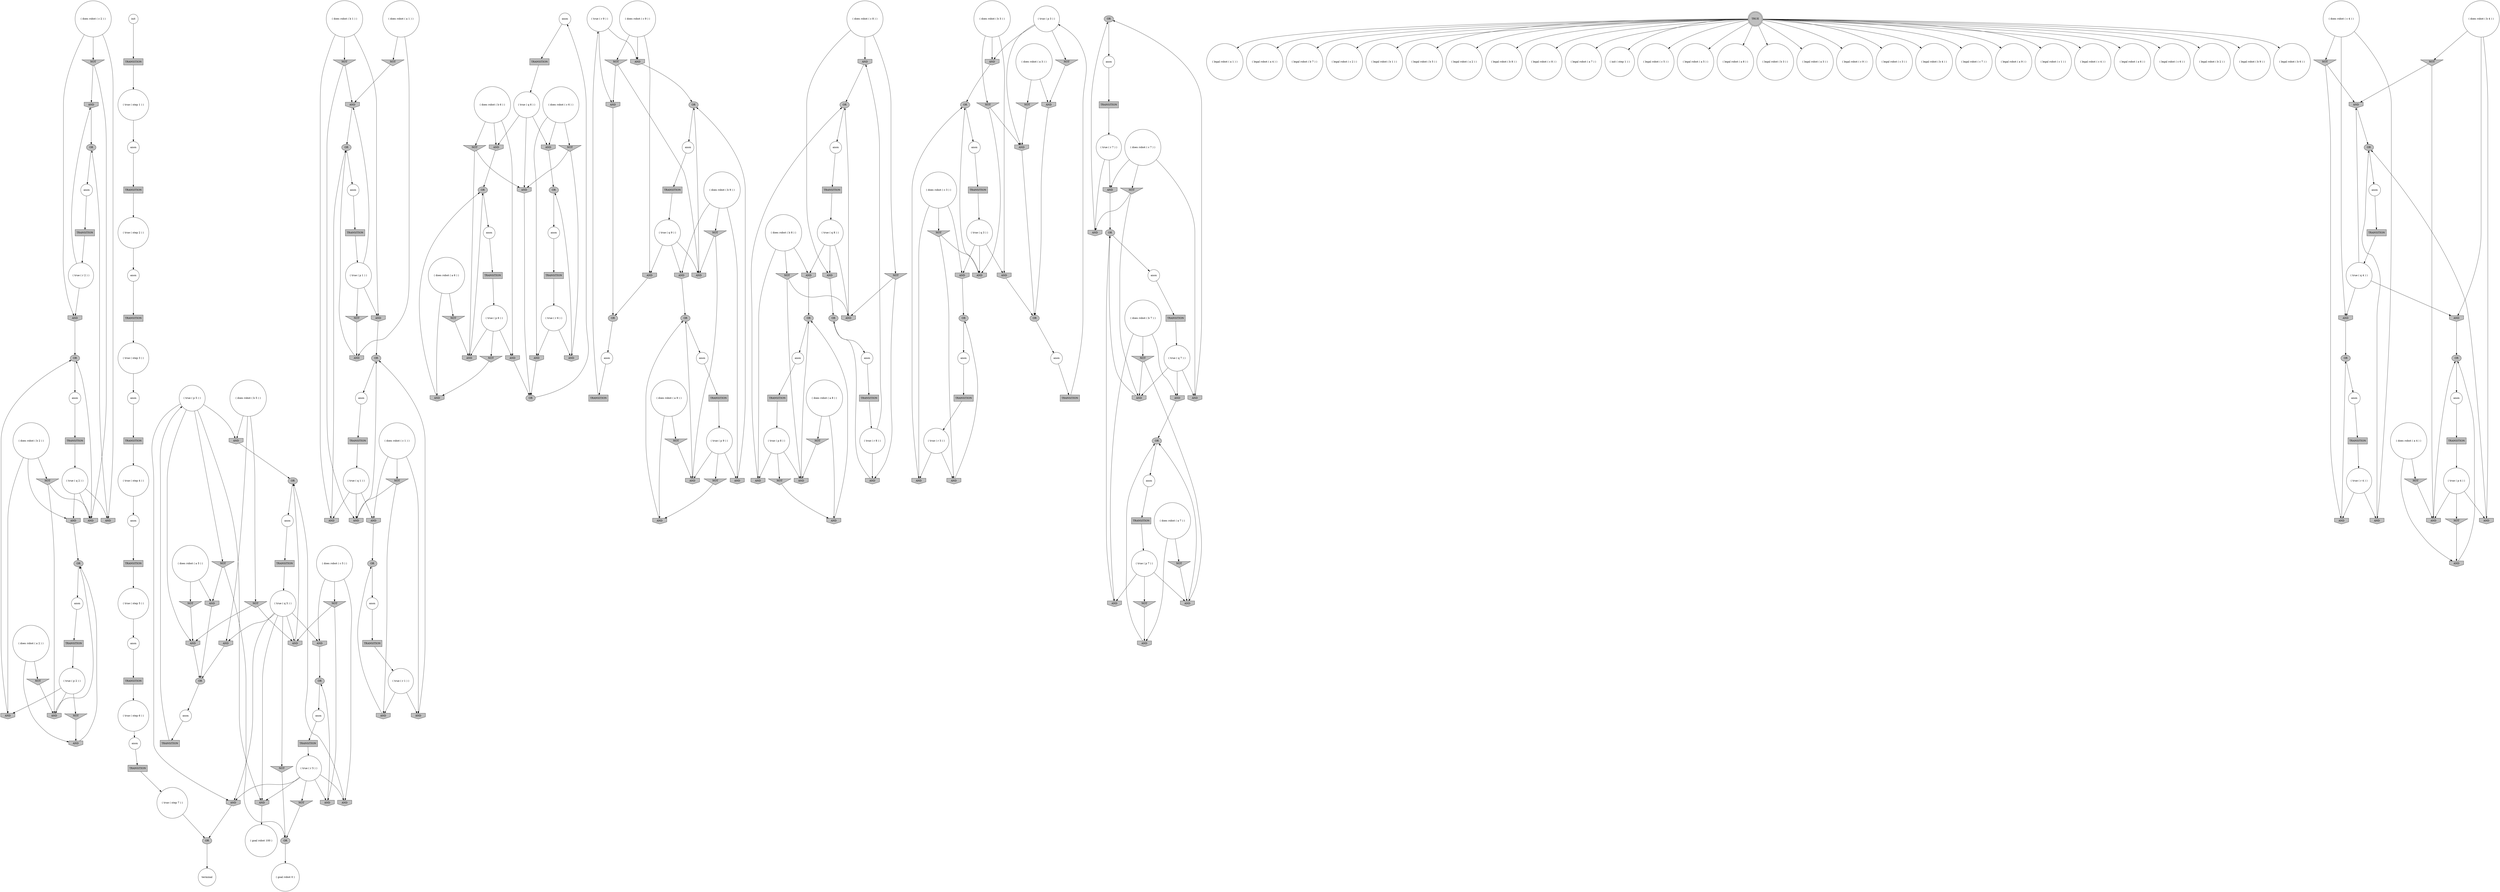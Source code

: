 digraph propNet
{
	"@779c86c5"[shape=invhouse, style= filled, fillcolor=grey, label="AND"]; "@779c86c5"->"@1f6ea15f"; 
	"@64b2933f"[shape=circle, style= filled, fillcolor=white, label="anon"]; "@64b2933f"->"@3312b1dd"; 
	"@5fab9dac"[shape=invtriangle, style= filled, fillcolor=grey, label="NOT"]; "@5fab9dac"->"@64a63599"; 
	"@42293b53"[shape=circle, style= filled, fillcolor=white, label="anon"]; "@42293b53"->"@41692a49"; 
	"@1a2b2cf8"[shape=circle, style= filled, fillcolor=white, label="( true ( r 9 ) )"]; "@1a2b2cf8"->"@231a6631"; "@1a2b2cf8"->"@2e7cf883"; 
	"@13a66c87"[shape=circle, style= filled, fillcolor=white, label="( does robot ( a 9 ) )"]; "@13a66c87"->"@131f1d25"; "@13a66c87"->"@3225753d"; 
	"@6350ed68"[shape=invhouse, style= filled, fillcolor=grey, label="AND"]; "@6350ed68"->"@8f8acd0"; 
	"@1b4b2db7"[shape=circle, style= filled, fillcolor=white, label="anon"]; "@1b4b2db7"->"@3827de24"; 
	"@714a8f44"[shape=circle, style= filled, fillcolor=white, label="( true ( p 3 ) )"]; "@714a8f44"->"@4d885088"; "@714a8f44"->"@2d63c5bb"; "@714a8f44"->"@969cccc"; 
	"@76f4da6d"[shape=ellipse, style= filled, fillcolor=grey, label="OR"]; "@76f4da6d"->"@4530671e"; 
	"@57a462c9"[shape=invhouse, style= filled, fillcolor=grey, label="AND"]; "@57a462c9"->"@6b482747"; 
	"@4d97507c"[shape=circle, style= filled, fillcolor=white, label="( legal robot ( a 1 ) )"]; 
	"@799dbc3b"[shape=invhouse, style= filled, fillcolor=grey, label="AND"]; "@799dbc3b"->"@8f8acd0"; 
	"@6da21389"[shape=circle, style= filled, fillcolor=white, label="( true ( step 4 ) )"]; "@6da21389"->"@3479404a"; 
	"@6ccd2163"[shape=circle, style= filled, fillcolor=white, label="( does robot ( a 7 ) )"]; "@6ccd2163"->"@f4b2263"; "@6ccd2163"->"@59bd523d"; 
	"@1648ff68"[shape=box, style= filled, fillcolor=grey, label="TRANSITION"]; "@1648ff68"->"@4cf2f585"; 
	"@3b26456a"[shape=circle, style= filled, fillcolor=white, label="( legal robot ( a 4 ) )"]; 
	"@3b061299"[shape=invtriangle, style= filled, fillcolor=grey, label="NOT"]; "@3b061299"->"@1fe91485"; "@3b061299"->"@baf1915"; 
	"@7960c21a"[shape=circle, style= filled, fillcolor=white, label="anon"]; "@7960c21a"->"@4d29dcc0"; 
	"@6fbdea60"[shape=ellipse, style= filled, fillcolor=grey, label="OR"]; "@6fbdea60"->"@1d667df0"; 
	"@5889949a"[shape=circle, style= filled, fillcolor=white, label="( true ( r 3 ) )"]; "@5889949a"->"@7930ebb"; "@5889949a"->"@69ddad02"; 
	"@2fbb3e9a"[shape=circle, style= filled, fillcolor=white, label="( legal robot ( b 7 ) )"]; 
	"@705789f3"[shape=circle, style= filled, fillcolor=white, label="anon"]; "@705789f3"->"@14327236"; 
	"@21346812"[shape=invtriangle, style= filled, fillcolor=grey, label="NOT"]; "@21346812"->"@779c86c5"; "@21346812"->"@5bdf59bd"; 
	"@29978622"[shape=circle, style= filled, fillcolor=white, label="( legal robot ( c 2 ) )"]; 
	"@361bb8ea"[shape=circle, style= filled, fillcolor=white, label="anon"]; "@361bb8ea"->"@2c154024"; 
	"@532996d6"[shape=box, style= filled, fillcolor=grey, label="TRANSITION"]; "@532996d6"->"@1ce59895"; 
	"@79c0a077"[shape=invhouse, style= filled, fillcolor=grey, label="AND"]; "@79c0a077"->"@76f4da6d"; 
	"@5bdf59bd"[shape=invhouse, style= filled, fillcolor=grey, label="AND"]; "@5bdf59bd"->"@2b49a2c8"; 
	"@4b069693"[shape=circle, style= filled, fillcolor=white, label="anon"]; "@4b069693"->"@1648ff68"; 
	"@baf1915"[shape=invhouse, style= filled, fillcolor=grey, label="AND"]; "@baf1915"->"@15e565bd"; 
	"@77c7bee2"[shape=invhouse, style= filled, fillcolor=grey, label="AND"]; "@77c7bee2"->"@33d626a4"; 
	"@7bfcb845"[shape=circle, style= filled, fillcolor=white, label="( does robot ( b 1 ) )"]; "@7bfcb845"->"@3125ee71"; "@7bfcb845"->"@3b756db3"; "@7bfcb845"->"@ca5f99b"; 
	"@4d29dcc0"[shape=box, style= filled, fillcolor=grey, label="TRANSITION"]; "@4d29dcc0"->"@79f71773"; 
	"@3be67280"[shape=invhouse, style= filled, fillcolor=grey, label="AND"]; "@3be67280"->"@5576b9ea"; 
	"@646326e5"[shape=circle, style= filled, fillcolor=white, label="( legal robot ( b 1 ) )"]; 
	"@7ca5ba31"[shape=circle, style= filled, fillcolor=white, label="( legal robot ( b 5 ) )"]; 
	"@321ea24"[shape=box, style= filled, fillcolor=grey, label="TRANSITION"]; "@321ea24"->"@1a2b2cf8"; 
	"@1c7b0f4d"[shape=box, style= filled, fillcolor=grey, label="TRANSITION"]; "@1c7b0f4d"->"@6da21389"; 
	"@4322394"[shape=invhouse, style= filled, fillcolor=grey, label="AND"]; "@4322394"->"@20f5e814"; 
	"@17a7905e"[shape=invhouse, style= filled, fillcolor=grey, label="AND"]; "@17a7905e"->"@247973e4"; 
	"@75db5427"[shape=circle, style= filled, fillcolor=white, label="( legal robot ( a 2 ) )"]; 
	"@56781dd4"[shape=circle, style= filled, fillcolor=white, label="( legal robot ( b 8 ) )"]; 
	"@a431693"[shape=circle, style= filled, fillcolor=white, label="( legal robot ( c 8 ) )"]; 
	"@3c7038b9"[shape=circle, style= filled, fillcolor=white, label="( legal robot ( a 7 ) )"]; 
	"@60da5686"[shape=invhouse, style= filled, fillcolor=grey, label="AND"]; "@60da5686"->"@5576b9ea"; 
	"@6475d174"[shape=invtriangle, style= filled, fillcolor=grey, label="NOT"]; "@6475d174"->"@6ec12f3"; 
	"@427b2d29"[shape=circle, style= filled, fillcolor=white, label="( does robot ( c 8 ) )"]; "@427b2d29"->"@43540a77"; "@427b2d29"->"@b06c6be"; "@427b2d29"->"@6350ed68"; 
	"@2e7cf883"[shape=invhouse, style= filled, fillcolor=grey, label="AND"]; "@2e7cf883"->"@20f5e814"; 
	"@65a7dd7b"[shape=circle, style= filled, fillcolor=white, label="anon"]; "@65a7dd7b"->"@6629a046"; 
	"@127208e4"[shape=circle, style= filled, fillcolor=white, label="( init ( step 1 ) )"]; 
	"@81535ac"[shape=ellipse, style= filled, fillcolor=grey, label="OR"]; "@81535ac"->"@2876b359"; 
	"@23137792"[shape=ellipse, style= filled, fillcolor=grey, label="OR"]; "@23137792"->"@530f243b"; 
	"@3b76d662"[shape=circle, style= filled, fillcolor=white, label="anon"]; "@3b76d662"->"@2792e317"; 
	"@6e818805"[shape=invhouse, style= filled, fillcolor=grey, label="AND"]; "@6e818805"->"@741378ec"; 
	"@231a6631"[shape=invhouse, style= filled, fillcolor=grey, label="AND"]; "@231a6631"->"@141e00a"; 
	"@ca5f99b"[shape=invtriangle, style= filled, fillcolor=grey, label="NOT"]; "@ca5f99b"->"@64a63599"; "@ca5f99b"->"@6fafc4c2"; 
	"@a2c6f70"[shape=circle, style= filled, fillcolor=white, label="anon"]; "@a2c6f70"->"@532996d6"; 
	"@77a6686"[shape=circle, style= filled, fillcolor=white, label="anon"]; "@77a6686"->"@12781046"; 
	"@5d11c3f0"[shape=invtriangle, style= filled, fillcolor=grey, label="NOT"]; "@5d11c3f0"->"@3956f14c"; 
	"@7930ebb"[shape=invhouse, style= filled, fillcolor=grey, label="AND"]; "@7930ebb"->"@6b482747"; 
	"@2d63c5bb"[shape=invhouse, style= filled, fillcolor=grey, label="AND"]; "@2d63c5bb"->"@1d87b360"; 
	"@7d420fea"[shape=invtriangle, style= filled, fillcolor=grey, label="NOT"]; "@7d420fea"->"@e9bfee2"; 
	"@3fb01949"[shape=invhouse, style= filled, fillcolor=grey, label="AND"]; "@3fb01949"->"@6fbdea60"; 
	"@6c811e18"[shape=invhouse, style= filled, fillcolor=grey, label="AND"]; "@6c811e18"->"@6cc2060e"; 
	"@65450f1f"[shape=ellipse, style= filled, fillcolor=grey, label="OR"]; "@65450f1f"->"@18e3f02a"; 
	"@3a7f1228"[shape=circle, style= filled, fillcolor=white, label="( legal robot ( c 5 ) )"]; 
	"@209403a3"[shape=invhouse, style= filled, fillcolor=grey, label="AND"]; "@209403a3"->"@81535ac"; 
	"@4b721a26"[shape=circle, style= filled, fillcolor=white, label="( does robot ( a 2 ) )"]; "@4b721a26"->"@3bd48043"; "@4b721a26"->"@3012db7c"; 
	"@35d22ddb"[shape=invtriangle, style= filled, fillcolor=grey, label="NOT"]; "@35d22ddb"->"@209403a3"; "@35d22ddb"->"@79c0a077"; 
	"@74d01311"[shape=circle, style= filled, fillcolor=white, label="( goal robot 0 )"]; 
	"@60e1e567"[shape=invtriangle, style= filled, fillcolor=grey, label="NOT"]; "@60e1e567"->"@e9bfee2"; "@60e1e567"->"@5472fe25"; 
	"@79f71773"[shape=circle, style= filled, fillcolor=white, label="( true ( p 5 ) )"]; "@79f71773"->"@e9bfee2"; "@79f71773"->"@7f1f91ac"; "@79f71773"->"@7b3cb2c6"; "@79f71773"->"@4821e115"; "@79f71773"->"@17a7905e"; 
	"@92524b0"[shape=circle, style= filled, fillcolor=white, label="( legal robot ( a 5 ) )"]; 
	"@6471d768"[shape=invtriangle, style= filled, fillcolor=grey, label="NOT"]; "@6471d768"->"@6876fb1b"; 
	"@1fe91485"[shape=invhouse, style= filled, fillcolor=grey, label="AND"]; "@1fe91485"->"@741378ec"; 
	"@7aa8198c"[shape=invtriangle, style= filled, fillcolor=grey, label="NOT"]; "@7aa8198c"->"@3225753d"; 
	"@42bc5245"[shape=invtriangle, style= filled, fillcolor=grey, label="NOT"]; "@42bc5245"->"@59bd523d"; 
	"@775be8d3"[shape=box, style= filled, fillcolor=grey, label="TRANSITION"]; "@775be8d3"->"@4d24bd93"; 
	"@2c154024"[shape=box, style= filled, fillcolor=grey, label="TRANSITION"]; "@2c154024"->"@7b939100"; 
	"@1447034b"[shape=ellipse, style= filled, fillcolor=grey, label="OR"]; "@1447034b"->"@42293b53"; 
	"@12b0f0ae"[shape=box, style= filled, fillcolor=grey, label="TRANSITION"]; "@12b0f0ae"->"@316becfe"; 
	"@55187eb3"[shape=circle, style= filled, fillcolor=white, label="( legal robot ( a 8 ) )"]; 
	"@73ed7524"[shape=circle, style= filled, fillcolor=white, label="anon"]; "@73ed7524"->"@1c7b0f4d"; 
	"@3827de24"[shape=box, style= filled, fillcolor=grey, label="TRANSITION"]; "@3827de24"->"@5b3ac14d"; 
	"@57cae5b7"[shape=invhouse, style= filled, fillcolor=grey, label="AND"]; "@57cae5b7"->"@8f8acd0"; 
	"@18e3f02a"[shape=circle, style= filled, fillcolor=white, label="anon"]; "@18e3f02a"->"@1e893918"; 
	"@346df9bc"[shape=box, style= filled, fillcolor=grey, label="TRANSITION"]; "@346df9bc"->"@17072b90"; 
	"@7756c69c"[shape=invhouse, style= filled, fillcolor=grey, label="AND"]; "@7756c69c"->"@1447034b"; 
	"@586dd8f1"[shape=circle, style= filled, fillcolor=white, label="( legal robot ( b 3 ) )"]; 
	"@141e00a"[shape=ellipse, style= filled, fillcolor=grey, label="OR"]; "@141e00a"->"@bdbb12b"; 
	"@1cb48230"[shape=circle, style= filled, fillcolor=white, label="( true ( q 6 ) )"]; "@1cb48230"->"@67fc9fee"; "@1cb48230"->"@7756c69c"; "@1cb48230"->"@6c811e18"; 
	"@43794494"[shape=circle, style= filled, fillcolor=white, label="anon"]; "@43794494"->"@204b7b1"; 
	"@2a9a42ef"[shape=circle, style= filled, fillcolor=white, label="( does robot ( b 6 ) )"]; "@2a9a42ef"->"@75a06ec2"; "@2a9a42ef"->"@67fc9fee"; "@2a9a42ef"->"@77abfbdc"; 
	"@57530551"[shape=invhouse, style= filled, fillcolor=grey, label="AND"]; "@57530551"->"@1cac622a"; 
	"@381172c5"[shape=circle, style= filled, fillcolor=white, label="anon"]; "@381172c5"->"@5f57402b"; 
	"@45a8123b"[shape=invhouse, style= filled, fillcolor=grey, label="AND"]; "@45a8123b"->"@65450f1f"; 
	"@7fdb04ed"[shape=invhouse, style= filled, fillcolor=grey, label="AND"]; "@7fdb04ed"->"@741378ec"; 
	"@9826ac5"[shape=invhouse, style= filled, fillcolor=grey, label="AND"]; "@9826ac5"->"@3f677737"; 
	"@1d87b360"[shape=ellipse, style= filled, fillcolor=grey, label="OR"]; "@1d87b360"->"@381172c5"; 
	"@5576b9ea"[shape=ellipse, style= filled, fillcolor=grey, label="OR"]; "@5576b9ea"->"@65a7dd7b"; 
	"@3f1de914"[shape=invtriangle, style= filled, fillcolor=grey, label="NOT"]; "@3f1de914"->"@1fe91485"; "@3f1de914"->"@44b1406b"; 
	"@2a6e10d8"[shape=invtriangle, style= filled, fillcolor=grey, label="NOT"]; "@2a6e10d8"->"@7756c69c"; "@2a6e10d8"->"@2013eaab"; 
	"@75a06ec2"[shape=invtriangle, style= filled, fillcolor=grey, label="NOT"]; "@75a06ec2"->"@77c7bee2"; "@75a06ec2"->"@7756c69c"; 
	"@5fb271f1"[shape=circle, style= filled, fillcolor=white, label="( does robot ( b 9 ) )"]; "@5fb271f1"->"@3be67280"; "@5fb271f1"->"@4322394"; "@5fb271f1"->"@3c56b64c"; 
	"@5f57402b"[shape=box, style= filled, fillcolor=grey, label="TRANSITION"]; "@5f57402b"->"@714a8f44"; 
	"@43540a77"[shape=invhouse, style= filled, fillcolor=grey, label="AND"]; "@43540a77"->"@74e0eb3f"; 
	"@530f243b"[shape=circle, style= filled, fillcolor=white, label="anon"]; "@530f243b"->"@2026c088"; 
	"@1e893918"[shape=box, style= filled, fillcolor=grey, label="TRANSITION"]; "@1e893918"->"@50fc5408"; 
	"@497b1c02"[shape=circle, style= filled, fillcolor=white, label="( does robot ( c 4 ) )"]; "@497b1c02"->"@6e818805"; "@497b1c02"->"@19117681"; "@497b1c02"->"@3b061299"; 
	"@5b3ac14d"[shape=circle, style= filled, fillcolor=white, label="( true ( step 7 ) )"]; "@5b3ac14d"->"@247973e4"; 
	"@3082f392"[shape=circle, style= filled, fillcolor=white, label="anon"]; "@3082f392"->"@5eb8f6d"; 
	"@11e55d39"[shape=invtriangle, style= filled, fillcolor=grey, label="NOT"]; "@11e55d39"->"@694b525c"; 
	"@2a68097d"[shape=circle, style= filled, fillcolor=white, label="anon"]; "@2a68097d"->"@12b0f0ae"; 
	"@7be84195"[shape=box, style= filled, fillcolor=grey, label="TRANSITION"]; "@7be84195"->"@5c09036e"; 
	"@10469e8"[shape=invhouse, style= filled, fillcolor=grey, label="AND"]; "@10469e8"->"@1d87b360"; 
	"@2d791620"[shape=invhouse, style= filled, fillcolor=grey, label="AND"]; "@2d791620"->"@6fbdea60"; 
	"@7b3cb2c6"[shape=invhouse, style= filled, fillcolor=grey, label="AND"]; "@7b3cb2c6"->"@404fe94c"; 
	"@64a63599"[shape=invhouse, style= filled, fillcolor=grey, label="AND"]; "@64a63599"->"@3f677737"; 
	"@3479404a"[shape=circle, style= filled, fillcolor=white, label="anon"]; "@3479404a"->"@3033b503"; 
	"@4aa0560e"[shape=circle, style= filled, fillcolor=white, label="( does robot ( a 8 ) )"]; "@4aa0560e"->"@2d791620"; "@4aa0560e"->"@6471d768"; 
	"@20f5e814"[shape=ellipse, style= filled, fillcolor=grey, label="OR"]; "@20f5e814"->"@705789f3"; 
	"@6eaf721d"[shape=circle, style= filled, fillcolor=white, label="( true ( r 8 ) )"]; "@6eaf721d"->"@6350ed68"; "@6eaf721d"->"@69e1e999"; 
	"@1ce59895"[shape=circle, style= filled, fillcolor=white, label="( true ( q 1 ) )"]; "@1ce59895"->"@3125ee71"; "@1ce59895"->"@6fafc4c2"; "@1ce59895"->"@64836727"; 
	"@2013eaab"[shape=invhouse, style= filled, fillcolor=grey, label="AND"]; "@2013eaab"->"@6cc2060e"; 
	"@e9bfee2"[shape=invhouse, style= filled, fillcolor=grey, label="AND"]; "@e9bfee2"->"@1cac622a"; 
	"@3e5d9d90"[shape=circle, style= filled, fillcolor=white, label="anon"]; "@3e5d9d90"->"@775be8d3"; 
	"@6b9c18ae"[shape=circle, style= filled, fillcolor=white, label="( legal robot ( a 3 ) )"]; 
	"@33d88c1f"[shape=invhouse, style= filled, fillcolor=grey, label="AND"]; "@33d88c1f"->"@2b49a2c8"; 
	"@1cac622a"[shape=ellipse, style= filled, fillcolor=grey, label="OR"]; "@1cac622a"->"@7960c21a"; 
	"@4defb0be"[shape=circle, style= filled, fillcolor=white, label="( true ( step 6 ) )"]; "@4defb0be"->"@1b4b2db7"; 
	"@2bc7510d"[shape=invtriangle, style= filled, fillcolor=grey, label="NOT"]; "@2bc7510d"->"@77c7bee2"; 
	"@514ade37"[shape=circle, style= filled, fillcolor=white, label="( legal robot ( c 9 ) )"]; 
	"@69e1e999"[shape=invhouse, style= filled, fillcolor=grey, label="AND"]; "@69e1e999"->"@74e0eb3f"; 
	"@1ae73783"[shape=circle, style= filled, fillcolor=white, label="( legal robot ( c 3 ) )"]; 
	"@5ac524dd"[shape=circle, style= filled, fillcolor=white, label="( true ( p 6 ) )"]; "@5ac524dd"->"@5d11c3f0"; "@5ac524dd"->"@77c7bee2"; "@5ac524dd"->"@77abfbdc"; 
	"@f4b2263"[shape=invtriangle, style= filled, fillcolor=grey, label="NOT"]; "@f4b2263"->"@321df5c7"; 
	"@45542cdc"[shape=circle, style= filled, fillcolor=white, label="( true ( r 2 ) )"]; "@45542cdc"->"@779c86c5"; "@45542cdc"->"@33d88c1f"; 
	"@13a9192b"[shape=box, style= filled, fillcolor=grey, label="TRANSITION"]; "@13a9192b"->"@47bb2cb"; 
	"@27261218"[shape=box, style= filled, fillcolor=grey, label="TRANSITION"]; "@27261218"->"@5b7b2712"; 
	"@1e66a917"[shape=circle, style= filled, fillcolor=white, label="( true ( p 9 ) )"]; "@1e66a917"->"@7aa8198c"; "@1e66a917"->"@60da5686"; "@1e66a917"->"@4322394"; 
	"@5472fe25"[shape=invhouse, style= filled, fillcolor=grey, label="AND"]; "@5472fe25"->"@404fe94c"; 
	"@7c198046"[shape=circle, style= filled, fillcolor=white, label="( true ( q 7 ) )"]; "@7c198046"->"@209403a3"; "@7c198046"->"@774b9b80"; "@7c198046"->"@15e8f2a0"; 
	"@2792e317"[shape=box, style= filled, fillcolor=grey, label="TRANSITION"]; "@2792e317"->"@271a2576"; 
	"@1dacecf3"[shape=circle, style= filled, fillcolor=white, label="( true ( q 3 ) )"]; "@1dacecf3"->"@57a462c9"; "@1dacecf3"->"@58c3d9ac"; "@1dacecf3"->"@6ff80c0e"; 
	"@bdbb12b"[shape=circle, style= filled, fillcolor=white, label="anon"]; "@bdbb12b"->"@321ea24"; 
	"@4e0add57"[shape=circle, style= filled, fillcolor=white, label="anon"]; "@4e0add57"->"@373ee92"; 
	"@3312b1dd"[shape=box, style= filled, fillcolor=grey, label="TRANSITION"]; "@3312b1dd"->"@3ca1d92a"; 
	"@15e8f2a0"[shape=invhouse, style= filled, fillcolor=grey, label="AND"]; "@15e8f2a0"->"@41babddb"; 
	"@404fe94c"[shape=ellipse, style= filled, fillcolor=grey, label="OR"]; "@404fe94c"->"@3e5d9d90"; 
	"@631d75b9"[shape=invtriangle, style= filled, fillcolor=grey, label="NOT"]; "@631d75b9"->"@5472fe25"; "@631d75b9"->"@231bf785"; 
	"@5a74b10b"[shape=circle, style= filled, fillcolor=white, label="anon"]; "@5a74b10b"->"@105b3e5d"; 
	"@dbe996d"[shape=circle, style= filled, fillcolor=white, label="( does robot ( b 7 ) )"]; "@dbe996d"->"@5374d4c9"; "@dbe996d"->"@15e8f2a0"; "@dbe996d"->"@5c4aca27"; 
	"@4d885088"[shape=invhouse, style= filled, fillcolor=grey, label="AND"]; "@4d885088"->"@6b482747"; 
	"@3033b503"[shape=box, style= filled, fillcolor=grey, label="TRANSITION"]; "@3033b503"->"@7d487b8b"; 
	"@3956f14c"[shape=invhouse, style= filled, fillcolor=grey, label="AND"]; "@3956f14c"->"@33d626a4"; 
	"@7d1fdbef"[shape=invhouse, style= filled, fillcolor=grey, label="AND"]; "@7d1fdbef"->"@44c8422"; 
	"@7d487b8b"[shape=circle, style= filled, fillcolor=white, label="( true ( step 5 ) )"]; "@7d487b8b"->"@43794494"; 
	"@4f6de641"[shape=box, style= filled, fillcolor=grey, label="TRANSITION"]; "@4f6de641"->"@55672313"; 
	"@41babddb"[shape=ellipse, style= filled, fillcolor=grey, label="OR"]; "@41babddb"->"@4b069693"; 
	"@6b482747"[shape=ellipse, style= filled, fillcolor=grey, label="OR"]; "@6b482747"->"@4e0add57"; 
	"@3c56b64c"[shape=invtriangle, style= filled, fillcolor=grey, label="NOT"]; "@3c56b64c"->"@60da5686"; "@3c56b64c"->"@72b5615d"; 
	"@741378ec"[shape=ellipse, style= filled, fillcolor=grey, label="OR"]; "@741378ec"->"@2a68097d"; 
	"@298eb7e0"[shape=circle, style= filled, fillcolor=white, label="( legal robot ( b 4 ) )"]; 
	"@7f1f91ac"[shape=invhouse, style= filled, fillcolor=grey, label="AND"]; "@7f1f91ac"->"@79a422d9"; 
	"@5374d4c9"[shape=invhouse, style= filled, fillcolor=grey, label="AND"]; "@5374d4c9"->"@81535ac"; 
	"@893fd01"[shape=circle, style= filled, fillcolor=white, label="( does robot ( a 6 ) )"]; "@893fd01"->"@3956f14c"; "@893fd01"->"@2bc7510d"; 
	"@3972aa3f"[shape=invhouse, style= filled, fillcolor=grey, label="AND"]; "@3972aa3f"->"@56092666"; 
	"@774b9b80"[shape=invhouse, style= filled, fillcolor=grey, label="AND"]; "@774b9b80"->"@76f4da6d"; 
	"@785bda13"[shape=circle, style= filled, fillcolor=white, label="( legal robot ( c 7 ) )"]; 
	"@31ec0130"[shape=circle, style= filled, fillcolor=white, label="( does robot ( a 5 ) )"]; "@31ec0130"->"@7d420fea"; "@31ec0130"->"@57530551"; 
	"@74e0eb3f"[shape=ellipse, style= filled, fillcolor=grey, label="OR"]; "@74e0eb3f"->"@5a74b10b"; 
	"@781fb069"[shape=invtriangle, style= filled, fillcolor=grey, label="NOT"]; "@781fb069"->"@6876fb1b"; "@781fb069"->"@57cae5b7"; 
	"@3bd48043"[shape=invhouse, style= filled, fillcolor=grey, label="AND"]; "@3bd48043"->"@7b76fb04"; 
	"@44c8422"[shape=ellipse, style= filled, fillcolor=grey, label="OR"]; "@44c8422"->"@3b76d662"; 
	"@7b939100"[shape=circle, style= filled, fillcolor=white, label="( true ( r 6 ) )"]; "@7b939100"->"@6aa5c9f1"; "@7b939100"->"@2013eaab"; 
	"@56092666"[shape=ellipse, style= filled, fillcolor=grey, label="OR"]; "@56092666"->"@72b81eaa"; 
	"@59bd523d"[shape=invhouse, style= filled, fillcolor=grey, label="AND"]; "@59bd523d"->"@41babddb"; 
	"@4530671e"[shape=circle, style= filled, fillcolor=white, label="anon"]; "@4530671e"->"@4f6de641"; 
	"@2e2e1b6c"[shape=circle, style= filled, fillcolor=white, label="( does robot ( a 3 ) )"]; "@2e2e1b6c"->"@10469e8"; "@2e2e1b6c"->"@550a6723"; 
	"@105b3e5d"[shape=box, style= filled, fillcolor=grey, label="TRANSITION"]; "@105b3e5d"->"@6eaf721d"; 
	"@5eb8f6d"[shape=box, style= filled, fillcolor=grey, label="TRANSITION"]; "@5eb8f6d"->"@5ac524dd"; 
	"@3125ee71"[shape=invhouse, style= filled, fillcolor=grey, label="AND"]; "@3125ee71"->"@3f677737"; 
	"@41692a49"[shape=box, style= filled, fillcolor=grey, label="TRANSITION"]; "@41692a49"->"@1cb48230"; 
	"@316becfe"[shape=circle, style= filled, fillcolor=white, label="( true ( q 4 ) )"]; "@316becfe"->"@1fe91485"; "@316becfe"->"@45a8123b"; "@316becfe"->"@19117681"; 
	"@14327236"[shape=box, style= filled, fillcolor=grey, label="TRANSITION"]; "@14327236"->"@549b6976"; 
	"@6fafc4c2"[shape=invhouse, style= filled, fillcolor=grey, label="AND"]; "@6fafc4c2"->"@ada6d09"; 
	"@74184b3b"[shape=invhouse, style= filled, fillcolor=grey, label="AND"]; "@74184b3b"->"@ada6d09"; 
	"@247973e4"[shape=ellipse, style= filled, fillcolor=grey, label="OR"]; "@247973e4"->"@21a79071"; 
	"@4821e115"[shape=invtriangle, style= filled, fillcolor=grey, label="NOT"]; "@4821e115"->"@6ec12f3"; "@4821e115"->"@57530551"; 
	"@2a973678"[shape=invtriangle, style= filled, fillcolor=grey, label="NOT"]; "@2a973678"->"@2d791620"; 
	"@72b81eaa"[shape=circle, style= filled, fillcolor=white, label="anon"]; "@72b81eaa"->"@346df9bc"; 
	"@33d626a4"[shape=ellipse, style= filled, fillcolor=grey, label="OR"]; "@33d626a4"->"@3082f392"; 
	"@36d98810"[shape=box, style= filled, fillcolor=grey, label="TRANSITION"]; "@36d98810"->"@24d200d8"; 
	"@239bf795"[shape=circle, style= filled, fillcolor=white, label="( does robot ( c 9 ) )"]; "@239bf795"->"@45e881b6"; "@239bf795"->"@2e7cf883"; "@239bf795"->"@51282707"; 
	"@69ddad02"[shape=invhouse, style= filled, fillcolor=grey, label="AND"]; "@69ddad02"->"@23137792"; 
	"@658ba380"[shape=circle, style= filled, fillcolor=white, label="( legal robot ( a 9 ) )"]; 
	"@18247418"[shape=circle, style= filled, fillcolor=white, label="anon"]; "@18247418"->"@502a3135"; 
	"@5b5fdf31"[shape=circle, style= filled, fillcolor=white, label="( true ( p 8 ) )"]; "@5b5fdf31"->"@2a973678"; "@5b5fdf31"->"@6876fb1b"; "@5b5fdf31"->"@799dbc3b"; 
	"@5dfa490"[shape=circle, style= filled, fillcolor=white, label="( does robot ( c 3 ) )"]; "@5dfa490"->"@7930ebb"; "@5dfa490"->"@596b753"; "@5dfa490"->"@6ff80c0e"; 
	"@6ee964fe"[shape=circle, style= filled, fillcolor=white, label="( does robot ( c 1 ) )"]; "@6ee964fe"->"@74184b3b"; "@6ee964fe"->"@69912a56"; "@6ee964fe"->"@64836727"; 
	"@2e2a730e"[shape=invhouse, style= filled, fillcolor=grey, label="AND"]; "@2e2a730e"->"@1f6ea15f"; 
	"@596b753"[shape=invtriangle, style= filled, fillcolor=grey, label="NOT"]; "@596b753"->"@57a462c9"; "@596b753"->"@69ddad02"; 
	"@118ee2ee"[shape=invtriangle, style= filled, fillcolor=grey, label="NOT"]; "@118ee2ee"->"@3bd48043"; 
	"@45e881b6"[shape=invhouse, style= filled, fillcolor=grey, label="AND"]; "@45e881b6"->"@141e00a"; 
	"@131f1d25"[shape=invtriangle, style= filled, fillcolor=grey, label="NOT"]; "@131f1d25"->"@60da5686"; 
	"@5c9aa764"[shape=invtriangle, style= filled, fillcolor=grey, label="NOT"]; "@5c9aa764"->"@57a462c9"; "@5c9aa764"->"@2d63c5bb"; 
	"@6ec12f3"[shape=ellipse, style= filled, fillcolor=grey, label="OR"]; "@6ec12f3"->"@74d01311"; 
	"@271a2576"[shape=circle, style= filled, fillcolor=white, label="( true ( r 5 ) )"]; "@271a2576"->"@7f1f91ac"; "@271a2576"->"@231bf785"; "@271a2576"->"@566d0085"; "@271a2576"->"@73795327"; "@271a2576"->"@17a7905e"; 
	"@41ed8741"[shape=circle, style= filled, fillcolor=white, label="( legal robot ( c 1 ) )"]; 
	"@72b5615d"[shape=invhouse, style= filled, fillcolor=grey, label="AND"]; "@72b5615d"->"@20f5e814"; 
	"@2026c088"[shape=box, style= filled, fillcolor=grey, label="TRANSITION"]; "@2026c088"->"@5889949a"; 
	"@15e565bd"[shape=ellipse, style= filled, fillcolor=grey, label="OR"]; "@15e565bd"->"@77a6686"; 
	"@7c230be4"[shape=circle, style= filled, fillcolor=white, label="( does robot ( b 5 ) )"]; "@7c230be4"->"@7b3cb2c6"; "@7c230be4"->"@1dd61ee4"; "@7c230be4"->"@60e1e567"; 
	"@5b7b2712"[shape=circle, style= filled, fillcolor=white, label="( true ( step 2 ) )"]; "@5b7b2712"->"@64b2933f"; 
	"@4d24bd93"[shape=circle, style= filled, fillcolor=white, label="( true ( q 5 ) )"]; "@4d24bd93"->"@5472fe25"; "@4d24bd93"->"@7f1f91ac"; "@4d24bd93"->"@7d1fdbef"; "@4d24bd93"->"@6475d174"; "@4d24bd93"->"@1dd61ee4"; "@4d24bd93"->"@17a7905e"; 
	"@36a06816"[shape=circle, style= filled, fillcolor=white, label="( does robot ( c 5 ) )"]; "@36a06816"->"@7d1fdbef"; "@36a06816"->"@73795327"; "@36a06816"->"@631d75b9"; 
	"@77abfbdc"[shape=invhouse, style= filled, fillcolor=grey, label="AND"]; "@77abfbdc"->"@1447034b"; 
	"@3b756db3"[shape=invhouse, style= filled, fillcolor=grey, label="AND"]; "@3b756db3"->"@ada6d09"; 
	"@7952506e"[shape=circle, style= filled, fillcolor=white, label="( does robot ( a 4 ) )"]; "@7952506e"->"@b1ea3fc"; "@7952506e"->"@694b525c"; 
	"@3012db7c"[shape=invtriangle, style= filled, fillcolor=grey, label="NOT"]; "@3012db7c"->"@756a7c99"; 
	"@405a02ef"[shape=circle, style= filled, fillcolor=white, label="anon"]; "@405a02ef"->"@5935f7f3"; 
	"@73795327"[shape=invhouse, style= filled, fillcolor=grey, label="AND"]; "@73795327"->"@404fe94c"; 
	"@6629a046"[shape=box, style= filled, fillcolor=grey, label="TRANSITION"]; "@6629a046"->"@1e66a917"; 
	"@2b49a2c8"[shape=ellipse, style= filled, fillcolor=grey, label="OR"]; "@2b49a2c8"->"@6f5e0eab"; 
	"@ada6d09"[shape=ellipse, style= filled, fillcolor=grey, label="OR"]; "@ada6d09"->"@a2c6f70"; 
	"@21a79071"[shape=circle, style= filled, fillcolor=white, label="terminal"]; 
	"@7d38847d"[shape=invtriangle, style= filled, fillcolor=grey, label="NOT"]; "@7d38847d"->"@9826ac5"; 
	"@1497b7b1"[shape=circle, style= filled, fillcolor=white, label="( true ( r 4 ) )"]; "@1497b7b1"->"@6e818805"; "@1497b7b1"->"@baf1915"; 
	"@7ffbfbf9"[shape=circle, style= filled, fillcolor=white, label="( legal robot ( c 4 ) )"]; 
	"@329b5c95"[shape=circle, style= filled, fillcolor=white, label="( legal robot ( a 6 ) )"]; 
	"@204b7b1"[shape=box, style= filled, fillcolor=grey, label="TRANSITION"]; "@204b7b1"->"@4defb0be"; 
	"@1f6ea15f"[shape=ellipse, style= filled, fillcolor=grey, label="OR"]; "@1f6ea15f"->"@18247418"; 
	"@56f9659d"[shape=invhouse, style= filled, fillcolor=grey, label="AND"]; "@56f9659d"->"@81535ac"; 
	"@10def14f"[shape=circle, style= filled, fillcolor=white, label="( does robot ( c 6 ) )"]; "@10def14f"->"@6c811e18"; "@10def14f"->"@6aa5c9f1"; "@10def14f"->"@2a6e10d8"; 
	"@17072b90"[shape=circle, style= filled, fillcolor=white, label="( true ( r 1 ) )"]; "@17072b90"->"@3972aa3f"; "@17072b90"->"@74184b3b"; 
	"@47bb2cb"[shape=circle, style= filled, fillcolor=white, label="( true ( step 1 ) )"]; "@47bb2cb"->"@5561bfa3"; 
	"@30177039"[shape=invhouse, style= filled, fillcolor=grey, label="AND"]; "@30177039"->"@7b76fb04"; 
	"@79a422d9"[shape=circle, style= filled, fillcolor=white, label="( goal robot 100 )"]; 
	"@502a3135"[shape=box, style= filled, fillcolor=grey, label="TRANSITION"]; "@502a3135"->"@45542cdc"; 
	"@50fc5408"[shape=circle, style= filled, fillcolor=white, label="( true ( p 4 ) )"]; "@50fc5408"->"@11e55d39"; "@50fc5408"->"@7fdb04ed"; "@50fc5408"->"@44b1406b"; 
	"@3f677737"[shape=ellipse, style= filled, fillcolor=grey, label="OR"]; "@3f677737"->"@21c3dc66"; 
	"@8746d23"[shape=circle, style= filled, fillcolor=white, label="init"]; "@8746d23"->"@13a9192b"; 
	"@221a5d08"[shape=circle, style= filled, fillcolor=white, label="( true ( p 2 ) )"]; "@221a5d08"->"@265f00f9"; "@221a5d08"->"@756a7c99"; "@221a5d08"->"@118ee2ee"; 
	"@549b6976"[shape=circle, style= filled, fillcolor=white, label="( true ( q 9 ) )"]; "@549b6976"->"@45e881b6"; "@549b6976"->"@3be67280"; "@549b6976"->"@72b5615d"; 
	"@550a6723"[shape=invtriangle, style= filled, fillcolor=grey, label="NOT"]; "@550a6723"->"@2d63c5bb"; 
	"@6aa5c9f1"[shape=invhouse, style= filled, fillcolor=grey, label="AND"]; "@6aa5c9f1"->"@1447034b"; 
	"@64836727"[shape=invhouse, style= filled, fillcolor=grey, label="AND"]; "@64836727"->"@56092666"; 
	"@6f5e0eab"[shape=circle, style= filled, fillcolor=white, label="anon"]; "@6f5e0eab"->"@565b540e"; 
	"@3225753d"[shape=invhouse, style= filled, fillcolor=grey, label="AND"]; "@3225753d"->"@5576b9ea"; 
	"@b1ea3fc"[shape=invtriangle, style= filled, fillcolor=grey, label="NOT"]; "@b1ea3fc"->"@44b1406b"; 
	"@6876fb1b"[shape=invhouse, style= filled, fillcolor=grey, label="AND"]; "@6876fb1b"->"@6fbdea60"; 
	"@564a5320"[shape=circle, style= filled, fillcolor=white, label="( legal robot ( c 6 ) )"]; 
	"@1df95673"[shape=circle, style= filled, fillcolor=white, label="( does robot ( b 3 ) )"]; "@1df95673"->"@4d885088"; "@1df95673"->"@5c9aa764"; "@1df95673"->"@58c3d9ac"; 
	"@19117681"[shape=invhouse, style= filled, fillcolor=grey, label="AND"]; "@19117681"->"@15e565bd"; 
	"@89ffb18"[shape=circle, style= filled, fillcolor=white, label="( does robot ( b 4 ) )"]; "@89ffb18"->"@7fdb04ed"; "@89ffb18"->"@45a8123b"; "@89ffb18"->"@3f1de914"; 
	"@8f8acd0"[shape=ellipse, style= filled, fillcolor=grey, label="OR"]; "@8f8acd0"->"@7e199049"; 
	"@373ee92"[shape=box, style= filled, fillcolor=grey, label="TRANSITION"]; "@373ee92"->"@1dacecf3"; 
	"@1d667df0"[shape=circle, style= filled, fillcolor=white, label="anon"]; "@1d667df0"->"@3b7c680"; 
	"@477588d5"[shape=invtriangle, style= filled, fillcolor=grey, label="NOT"]; "@477588d5"->"@756a7c99"; "@477588d5"->"@5bdf59bd"; 
	"@64e7b3cf"[shape=circle, style= filled, fillcolor=white, label="( does robot ( c 2 ) )"]; "@64e7b3cf"->"@21346812"; "@64e7b3cf"->"@33d88c1f"; "@64e7b3cf"->"@2e2a730e"; 
	"@27ce0eca"[shape=circle, style= filled, fillcolor=white, label="( true ( q 2 ) )"]; "@27ce0eca"->"@5bdf59bd"; "@27ce0eca"->"@2e2a730e"; "@27ce0eca"->"@30177039"; 
	"@2876b359"[shape=circle, style= filled, fillcolor=white, label="anon"]; "@2876b359"->"@43036651"; 
	"@6cc2060e"[shape=ellipse, style= filled, fillcolor=grey, label="OR"]; "@6cc2060e"->"@361bb8ea"; 
	"@58c9e870"[shape=circle, style= filled, fillcolor=white, label="( legal robot ( b 2 ) )"]; 
	"@4a5f634c"[shape=doublecircle, style= filled, fillcolor=grey, label="TRUE"]; "@4a5f634c"->"@a431693"; "@4a5f634c"->"@3c7038b9"; "@4a5f634c"->"@329b5c95"; "@4a5f634c"->"@7ffbfbf9"; "@4a5f634c"->"@658ba380"; "@4a5f634c"->"@127208e4"; "@4a5f634c"->"@298eb7e0"; "@4a5f634c"->"@4d97507c"; "@4a5f634c"->"@55187eb3"; "@4a5f634c"->"@785bda13"; "@4a5f634c"->"@3b26456a"; "@4a5f634c"->"@2e0b08f1"; "@4a5f634c"->"@2fbb3e9a"; "@4a5f634c"->"@6b9c18ae"; "@4a5f634c"->"@29978622"; "@4a5f634c"->"@41ed8741"; "@4a5f634c"->"@586dd8f1"; "@4a5f634c"->"@514ade37"; "@4a5f634c"->"@564a5320"; "@4a5f634c"->"@1ae73783"; "@4a5f634c"->"@3a7f1228"; "@4a5f634c"->"@646326e5"; "@4a5f634c"->"@7ca5ba31"; "@4a5f634c"->"@67ee75a5"; "@4a5f634c"->"@58c9e870"; "@4a5f634c"->"@92524b0"; "@4a5f634c"->"@75db5427"; "@4a5f634c"->"@56781dd4"; 
	"@58c3d9ac"[shape=invhouse, style= filled, fillcolor=grey, label="AND"]; "@58c3d9ac"->"@1d87b360"; 
	"@7e199049"[shape=circle, style= filled, fillcolor=white, label="anon"]; "@7e199049"->"@36d98810"; 
	"@6df5205c"[shape=circle, style= filled, fillcolor=white, label="( does robot ( b 8 ) )"]; "@6df5205c"->"@799dbc3b"; "@6df5205c"->"@3fb01949"; "@6df5205c"->"@781fb069"; 
	"@231bf785"[shape=invhouse, style= filled, fillcolor=grey, label="AND"]; "@231bf785"->"@44c8422"; 
	"@566d0085"[shape=invtriangle, style= filled, fillcolor=grey, label="NOT"]; "@566d0085"->"@6ec12f3"; 
	"@6ff80c0e"[shape=invhouse, style= filled, fillcolor=grey, label="AND"]; "@6ff80c0e"->"@23137792"; 
	"@4ce2db0"[shape=circle, style= filled, fillcolor=white, label="( does robot ( c 7 ) )"]; "@4ce2db0"->"@35d22ddb"; "@4ce2db0"->"@774b9b80"; "@4ce2db0"->"@56f9659d"; 
	"@5c09036e"[shape=circle, style= filled, fillcolor=white, label="( true ( p 1 ) )"]; "@5c09036e"->"@7d38847d"; "@5c09036e"->"@3b756db3"; "@5c09036e"->"@64a63599"; 
	"@24d200d8"[shape=circle, style= filled, fillcolor=white, label="( true ( q 8 ) )"]; "@24d200d8"->"@43540a77"; "@24d200d8"->"@57cae5b7"; "@24d200d8"->"@3fb01949"; 
	"@3ca1d92a"[shape=circle, style= filled, fillcolor=white, label="( true ( step 3 ) )"]; "@3ca1d92a"->"@73ed7524"; 
	"@265f00f9"[shape=invhouse, style= filled, fillcolor=grey, label="AND"]; "@265f00f9"->"@2b49a2c8"; 
	"@55672313"[shape=circle, style= filled, fillcolor=white, label="( true ( r 7 ) )"]; "@55672313"->"@79c0a077"; "@55672313"->"@56f9659d"; 
	"@43036651"[shape=box, style= filled, fillcolor=grey, label="TRANSITION"]; "@43036651"->"@7c198046"; 
	"@2607c28c"[shape=circle, style= filled, fillcolor=white, label="( does robot ( b 2 ) )"]; "@2607c28c"->"@477588d5"; "@2607c28c"->"@265f00f9"; "@2607c28c"->"@30177039"; 
	"@44b1406b"[shape=invhouse, style= filled, fillcolor=grey, label="AND"]; "@44b1406b"->"@65450f1f"; 
	"@1d6535bf"[shape=circle, style= filled, fillcolor=white, label="( does robot ( a 1 ) )"]; "@1d6535bf"->"@5fab9dac"; "@1d6535bf"->"@9826ac5"; 
	"@2e0b08f1"[shape=circle, style= filled, fillcolor=white, label="( legal robot ( b 9 ) )"]; 
	"@969cccc"[shape=invtriangle, style= filled, fillcolor=grey, label="NOT"]; "@969cccc"->"@10469e8"; 
	"@3b7c680"[shape=box, style= filled, fillcolor=grey, label="TRANSITION"]; "@3b7c680"->"@5b5fdf31"; 
	"@12781046"[shape=box, style= filled, fillcolor=grey, label="TRANSITION"]; "@12781046"->"@1497b7b1"; 
	"@756a7c99"[shape=invhouse, style= filled, fillcolor=grey, label="AND"]; "@756a7c99"->"@7b76fb04"; 
	"@321df5c7"[shape=invhouse, style= filled, fillcolor=grey, label="AND"]; "@321df5c7"->"@41babddb"; 
	"@21c3dc66"[shape=circle, style= filled, fillcolor=white, label="anon"]; "@21c3dc66"->"@7be84195"; 
	"@b06c6be"[shape=invtriangle, style= filled, fillcolor=grey, label="NOT"]; "@b06c6be"->"@69e1e999"; "@b06c6be"->"@57cae5b7"; 
	"@69912a56"[shape=invtriangle, style= filled, fillcolor=grey, label="NOT"]; "@69912a56"->"@3972aa3f"; "@69912a56"->"@6fafc4c2"; 
	"@5c4aca27"[shape=invtriangle, style= filled, fillcolor=grey, label="NOT"]; "@5c4aca27"->"@321df5c7"; "@5c4aca27"->"@209403a3"; 
	"@5935f7f3"[shape=box, style= filled, fillcolor=grey, label="TRANSITION"]; "@5935f7f3"->"@221a5d08"; 
	"@67fc9fee"[shape=invhouse, style= filled, fillcolor=grey, label="AND"]; "@67fc9fee"->"@33d626a4"; 
	"@67ee75a5"[shape=circle, style= filled, fillcolor=white, label="( legal robot ( b 6 ) )"]; 
	"@7b76fb04"[shape=ellipse, style= filled, fillcolor=grey, label="OR"]; "@7b76fb04"->"@405a02ef"; 
	"@1dd61ee4"[shape=invhouse, style= filled, fillcolor=grey, label="AND"]; "@1dd61ee4"->"@1cac622a"; 
	"@5561bfa3"[shape=circle, style= filled, fillcolor=white, label="anon"]; "@5561bfa3"->"@27261218"; 
	"@565b540e"[shape=box, style= filled, fillcolor=grey, label="TRANSITION"]; "@565b540e"->"@27ce0eca"; 
	"@694b525c"[shape=invhouse, style= filled, fillcolor=grey, label="AND"]; "@694b525c"->"@65450f1f"; 
	"@51282707"[shape=invtriangle, style= filled, fillcolor=grey, label="NOT"]; "@51282707"->"@231a6631"; "@51282707"->"@72b5615d"; 
	"@4cf2f585"[shape=circle, style= filled, fillcolor=white, label="( true ( p 7 ) )"]; "@4cf2f585"->"@321df5c7"; "@4cf2f585"->"@5374d4c9"; "@4cf2f585"->"@42bc5245"; 
}
